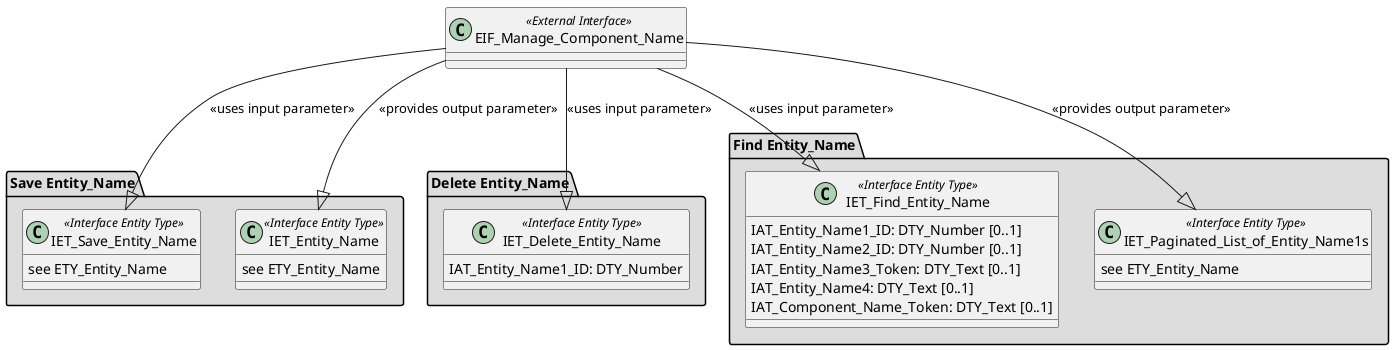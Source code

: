 @startuml

class EIF_Manage_Component_Name <<External Interface>> {
  }


package "Save Entity_Name" #DDDDDD {

  class IET_Save_Entity_Name <<Interface Entity Type>> {
    see ETY_Entity_Name
  }

  class IET_Entity_Name <<Interface Entity Type>> {
    see ETY_Entity_Name
  }
}

package "Delete Entity_Name" #DDDDDD {

  class IET_Delete_Entity_Name <<Interface Entity Type>> {
    IAT_Entity_Name1_ID: DTY_Number
  }

}

package "Find Entity_Name" #DDDDDD {

  class IET_Find_Entity_Name <<Interface Entity Type>> {
    IAT_Entity_Name1_ID: DTY_Number [0..1]
    IAT_Entity_Name2_ID: DTY_Number [0..1]
    IAT_Entity_Name3_Token: DTY_Text [0..1]
    IAT_Entity_Name4: DTY_Text [0..1]
    IAT_Component_Name_Token: DTY_Text [0..1]
  }

  class IET_Paginated_List_of_Entity_Name1s <<Interface Entity Type>> {
    see ETY_Entity_Name
  }

}

EIF_Manage_Component_Name --|> IET_Find_Entity_Name : <<uses input parameter>>
EIF_Manage_Component_Name --|> IET_Save_Entity_Name : <<uses input parameter>>
EIF_Manage_Component_Name --|> IET_Delete_Entity_Name : <<uses input parameter>>
EIF_Manage_Component_Name --|> IET_Paginated_List_of_Entity_Name1s : <<provides output parameter>>
EIF_Manage_Component_Name --|> IET_Entity_Name : <<provides output parameter>>

@enduml
